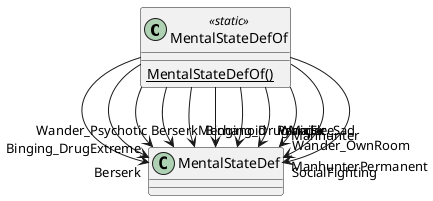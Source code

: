 @startuml
class MentalStateDefOf <<static>> {
    {static} MentalStateDefOf()
}
MentalStateDefOf --> "Berserk" MentalStateDef
MentalStateDefOf --> "Binging_DrugExtreme" MentalStateDef
MentalStateDefOf --> "BerserkMechanoid" MentalStateDef
MentalStateDefOf --> "Wander_Psychotic" MentalStateDef
MentalStateDefOf --> "Binging_DrugMajor" MentalStateDef
MentalStateDefOf --> "Wander_Sad" MentalStateDef
MentalStateDefOf --> "Wander_OwnRoom" MentalStateDef
MentalStateDefOf --> "PanicFlee" MentalStateDef
MentalStateDefOf --> "Manhunter" MentalStateDef
MentalStateDefOf --> "ManhunterPermanent" MentalStateDef
MentalStateDefOf --> "SocialFighting" MentalStateDef
@enduml
